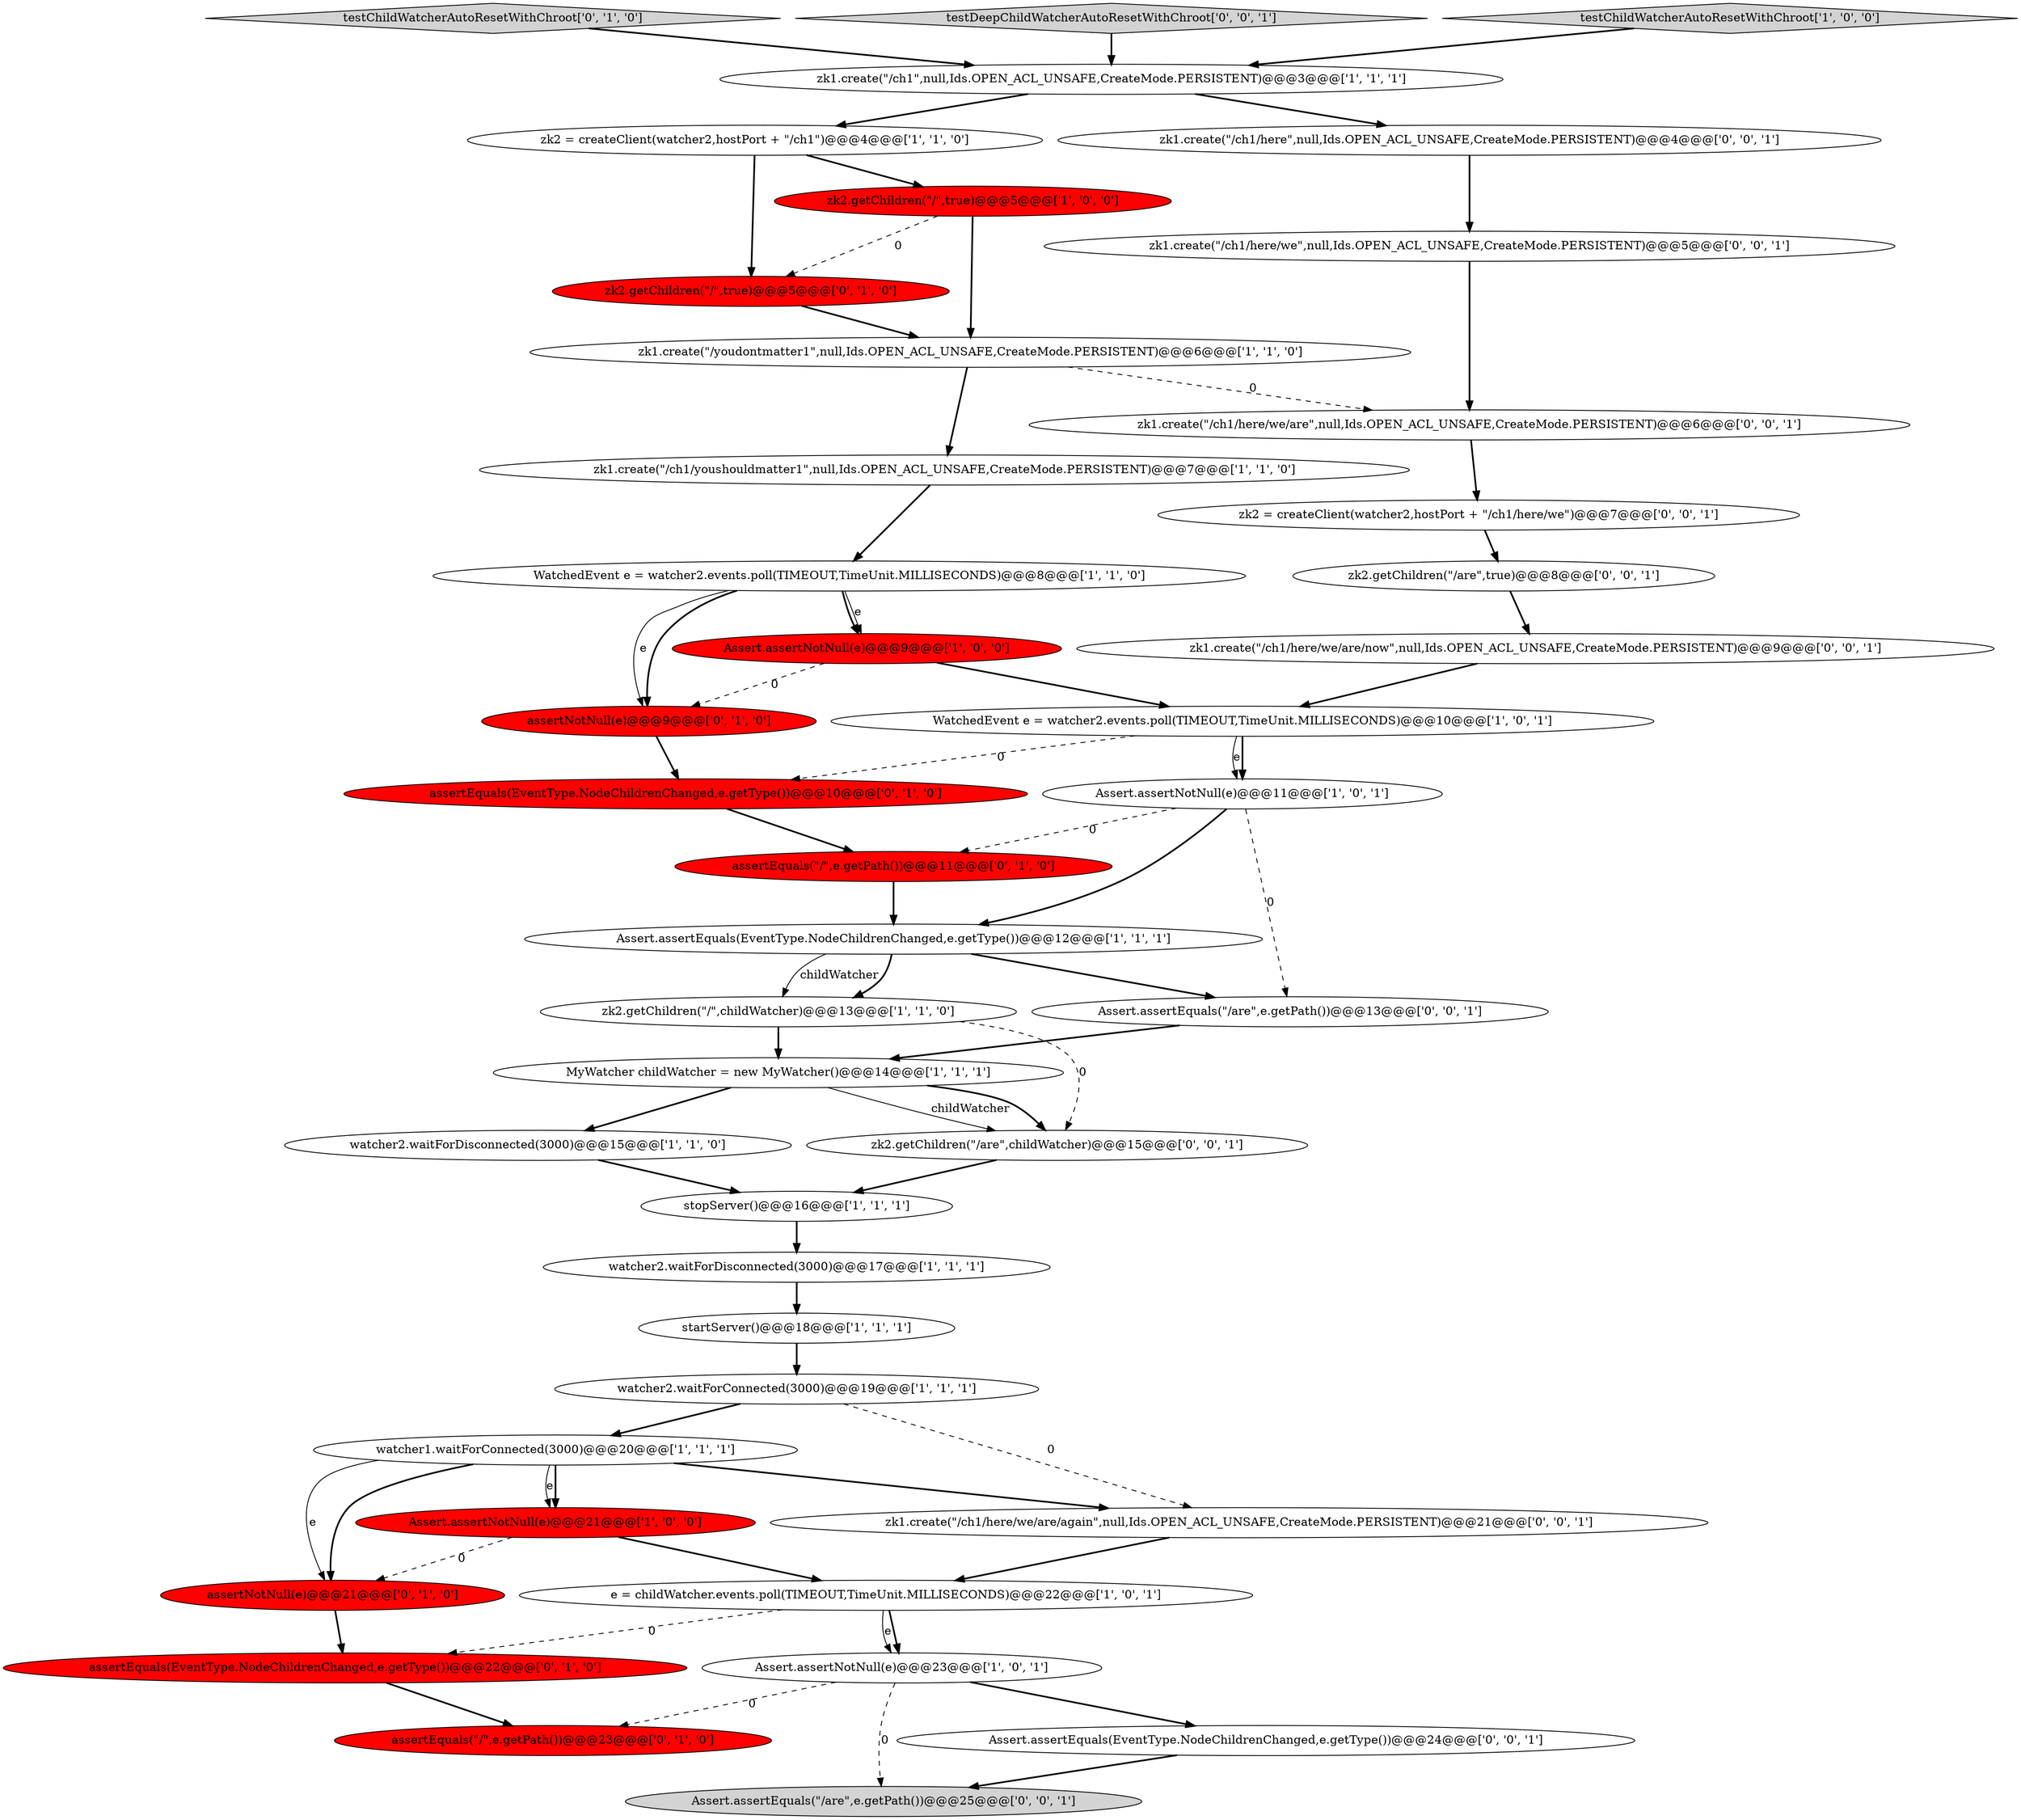 digraph {
6 [style = filled, label = "zk1.create(\"/youdontmatter1\",null,Ids.OPEN_ACL_UNSAFE,CreateMode.PERSISTENT)@@@6@@@['1', '1', '0']", fillcolor = white, shape = ellipse image = "AAA0AAABBB1BBB"];
18 [style = filled, label = "Assert.assertNotNull(e)@@@23@@@['1', '0', '1']", fillcolor = white, shape = ellipse image = "AAA0AAABBB1BBB"];
27 [style = filled, label = "zk2.getChildren(\"/\",true)@@@5@@@['0', '1', '0']", fillcolor = red, shape = ellipse image = "AAA1AAABBB2BBB"];
28 [style = filled, label = "assertEquals(EventType.NodeChildrenChanged,e.getType())@@@10@@@['0', '1', '0']", fillcolor = red, shape = ellipse image = "AAA1AAABBB2BBB"];
30 [style = filled, label = "Assert.assertEquals(EventType.NodeChildrenChanged,e.getType())@@@24@@@['0', '0', '1']", fillcolor = white, shape = ellipse image = "AAA0AAABBB3BBB"];
29 [style = filled, label = "assertEquals(EventType.NodeChildrenChanged,e.getType())@@@22@@@['0', '1', '0']", fillcolor = red, shape = ellipse image = "AAA1AAABBB2BBB"];
10 [style = filled, label = "Assert.assertEquals(EventType.NodeChildrenChanged,e.getType())@@@12@@@['1', '1', '1']", fillcolor = white, shape = ellipse image = "AAA0AAABBB1BBB"];
22 [style = filled, label = "testChildWatcherAutoResetWithChroot['0', '1', '0']", fillcolor = lightgray, shape = diamond image = "AAA0AAABBB2BBB"];
31 [style = filled, label = "Assert.assertEquals(\"/are\",e.getPath())@@@13@@@['0', '0', '1']", fillcolor = white, shape = ellipse image = "AAA0AAABBB3BBB"];
33 [style = filled, label = "zk1.create(\"/ch1/here/we/are/now\",null,Ids.OPEN_ACL_UNSAFE,CreateMode.PERSISTENT)@@@9@@@['0', '0', '1']", fillcolor = white, shape = ellipse image = "AAA0AAABBB3BBB"];
0 [style = filled, label = "zk2.getChildren(\"/\",childWatcher)@@@13@@@['1', '1', '0']", fillcolor = white, shape = ellipse image = "AAA0AAABBB1BBB"];
17 [style = filled, label = "stopServer()@@@16@@@['1', '1', '1']", fillcolor = white, shape = ellipse image = "AAA0AAABBB1BBB"];
19 [style = filled, label = "startServer()@@@18@@@['1', '1', '1']", fillcolor = white, shape = ellipse image = "AAA0AAABBB1BBB"];
7 [style = filled, label = "watcher1.waitForConnected(3000)@@@20@@@['1', '1', '1']", fillcolor = white, shape = ellipse image = "AAA0AAABBB1BBB"];
12 [style = filled, label = "WatchedEvent e = watcher2.events.poll(TIMEOUT,TimeUnit.MILLISECONDS)@@@8@@@['1', '1', '0']", fillcolor = white, shape = ellipse image = "AAA0AAABBB1BBB"];
14 [style = filled, label = "zk1.create(\"/ch1/youshouldmatter1\",null,Ids.OPEN_ACL_UNSAFE,CreateMode.PERSISTENT)@@@7@@@['1', '1', '0']", fillcolor = white, shape = ellipse image = "AAA0AAABBB1BBB"];
16 [style = filled, label = "WatchedEvent e = watcher2.events.poll(TIMEOUT,TimeUnit.MILLISECONDS)@@@10@@@['1', '0', '1']", fillcolor = white, shape = ellipse image = "AAA0AAABBB1BBB"];
2 [style = filled, label = "watcher2.waitForConnected(3000)@@@19@@@['1', '1', '1']", fillcolor = white, shape = ellipse image = "AAA0AAABBB1BBB"];
13 [style = filled, label = "Assert.assertNotNull(e)@@@11@@@['1', '0', '1']", fillcolor = white, shape = ellipse image = "AAA0AAABBB1BBB"];
15 [style = filled, label = "zk1.create(\"/ch1\",null,Ids.OPEN_ACL_UNSAFE,CreateMode.PERSISTENT)@@@3@@@['1', '1', '1']", fillcolor = white, shape = ellipse image = "AAA0AAABBB1BBB"];
34 [style = filled, label = "zk1.create(\"/ch1/here/we/are\",null,Ids.OPEN_ACL_UNSAFE,CreateMode.PERSISTENT)@@@6@@@['0', '0', '1']", fillcolor = white, shape = ellipse image = "AAA0AAABBB3BBB"];
38 [style = filled, label = "zk2.getChildren(\"/are\",true)@@@8@@@['0', '0', '1']", fillcolor = white, shape = ellipse image = "AAA0AAABBB3BBB"];
23 [style = filled, label = "assertEquals(\"/\",e.getPath())@@@11@@@['0', '1', '0']", fillcolor = red, shape = ellipse image = "AAA1AAABBB2BBB"];
4 [style = filled, label = "zk2 = createClient(watcher2,hostPort + \"/ch1\")@@@4@@@['1', '1', '0']", fillcolor = white, shape = ellipse image = "AAA0AAABBB1BBB"];
26 [style = filled, label = "assertEquals(\"/\",e.getPath())@@@23@@@['0', '1', '0']", fillcolor = red, shape = ellipse image = "AAA1AAABBB2BBB"];
32 [style = filled, label = "zk1.create(\"/ch1/here/we/are/again\",null,Ids.OPEN_ACL_UNSAFE,CreateMode.PERSISTENT)@@@21@@@['0', '0', '1']", fillcolor = white, shape = ellipse image = "AAA0AAABBB3BBB"];
35 [style = filled, label = "zk2.getChildren(\"/are\",childWatcher)@@@15@@@['0', '0', '1']", fillcolor = white, shape = ellipse image = "AAA0AAABBB3BBB"];
41 [style = filled, label = "Assert.assertEquals(\"/are\",e.getPath())@@@25@@@['0', '0', '1']", fillcolor = lightgray, shape = ellipse image = "AAA0AAABBB3BBB"];
20 [style = filled, label = "watcher2.waitForDisconnected(3000)@@@15@@@['1', '1', '0']", fillcolor = white, shape = ellipse image = "AAA0AAABBB1BBB"];
1 [style = filled, label = "zk2.getChildren(\"/\",true)@@@5@@@['1', '0', '0']", fillcolor = red, shape = ellipse image = "AAA1AAABBB1BBB"];
40 [style = filled, label = "zk1.create(\"/ch1/here\",null,Ids.OPEN_ACL_UNSAFE,CreateMode.PERSISTENT)@@@4@@@['0', '0', '1']", fillcolor = white, shape = ellipse image = "AAA0AAABBB3BBB"];
25 [style = filled, label = "assertNotNull(e)@@@21@@@['0', '1', '0']", fillcolor = red, shape = ellipse image = "AAA1AAABBB2BBB"];
21 [style = filled, label = "e = childWatcher.events.poll(TIMEOUT,TimeUnit.MILLISECONDS)@@@22@@@['1', '0', '1']", fillcolor = white, shape = ellipse image = "AAA0AAABBB1BBB"];
24 [style = filled, label = "assertNotNull(e)@@@9@@@['0', '1', '0']", fillcolor = red, shape = ellipse image = "AAA1AAABBB2BBB"];
37 [style = filled, label = "zk1.create(\"/ch1/here/we\",null,Ids.OPEN_ACL_UNSAFE,CreateMode.PERSISTENT)@@@5@@@['0', '0', '1']", fillcolor = white, shape = ellipse image = "AAA0AAABBB3BBB"];
36 [style = filled, label = "testDeepChildWatcherAutoResetWithChroot['0', '0', '1']", fillcolor = lightgray, shape = diamond image = "AAA0AAABBB3BBB"];
39 [style = filled, label = "zk2 = createClient(watcher2,hostPort + \"/ch1/here/we\")@@@7@@@['0', '0', '1']", fillcolor = white, shape = ellipse image = "AAA0AAABBB3BBB"];
11 [style = filled, label = "watcher2.waitForDisconnected(3000)@@@17@@@['1', '1', '1']", fillcolor = white, shape = ellipse image = "AAA0AAABBB1BBB"];
5 [style = filled, label = "MyWatcher childWatcher = new MyWatcher()@@@14@@@['1', '1', '1']", fillcolor = white, shape = ellipse image = "AAA0AAABBB1BBB"];
9 [style = filled, label = "Assert.assertNotNull(e)@@@9@@@['1', '0', '0']", fillcolor = red, shape = ellipse image = "AAA1AAABBB1BBB"];
8 [style = filled, label = "testChildWatcherAutoResetWithChroot['1', '0', '0']", fillcolor = lightgray, shape = diamond image = "AAA0AAABBB1BBB"];
3 [style = filled, label = "Assert.assertNotNull(e)@@@21@@@['1', '0', '0']", fillcolor = red, shape = ellipse image = "AAA1AAABBB1BBB"];
13->10 [style = bold, label=""];
24->28 [style = bold, label=""];
12->9 [style = solid, label="e"];
7->32 [style = bold, label=""];
16->13 [style = solid, label="e"];
16->13 [style = bold, label=""];
33->16 [style = bold, label=""];
20->17 [style = bold, label=""];
22->15 [style = bold, label=""];
32->21 [style = bold, label=""];
8->15 [style = bold, label=""];
10->31 [style = bold, label=""];
30->41 [style = bold, label=""];
5->20 [style = bold, label=""];
9->24 [style = dashed, label="0"];
7->3 [style = solid, label="e"];
1->27 [style = dashed, label="0"];
18->41 [style = dashed, label="0"];
31->5 [style = bold, label=""];
2->32 [style = dashed, label="0"];
36->15 [style = bold, label=""];
18->30 [style = bold, label=""];
19->2 [style = bold, label=""];
6->34 [style = dashed, label="0"];
12->24 [style = bold, label=""];
25->29 [style = bold, label=""];
11->19 [style = bold, label=""];
12->9 [style = bold, label=""];
12->24 [style = solid, label="e"];
13->23 [style = dashed, label="0"];
27->6 [style = bold, label=""];
21->18 [style = bold, label=""];
7->3 [style = bold, label=""];
9->16 [style = bold, label=""];
10->0 [style = solid, label="childWatcher"];
29->26 [style = bold, label=""];
6->14 [style = bold, label=""];
21->18 [style = solid, label="e"];
1->6 [style = bold, label=""];
13->31 [style = dashed, label="0"];
28->23 [style = bold, label=""];
7->25 [style = solid, label="e"];
37->34 [style = bold, label=""];
14->12 [style = bold, label=""];
10->0 [style = bold, label=""];
4->27 [style = bold, label=""];
34->39 [style = bold, label=""];
15->4 [style = bold, label=""];
35->17 [style = bold, label=""];
23->10 [style = bold, label=""];
39->38 [style = bold, label=""];
3->21 [style = bold, label=""];
15->40 [style = bold, label=""];
4->1 [style = bold, label=""];
7->25 [style = bold, label=""];
5->35 [style = solid, label="childWatcher"];
2->7 [style = bold, label=""];
0->35 [style = dashed, label="0"];
38->33 [style = bold, label=""];
16->28 [style = dashed, label="0"];
21->29 [style = dashed, label="0"];
5->35 [style = bold, label=""];
18->26 [style = dashed, label="0"];
40->37 [style = bold, label=""];
0->5 [style = bold, label=""];
17->11 [style = bold, label=""];
3->25 [style = dashed, label="0"];
}
